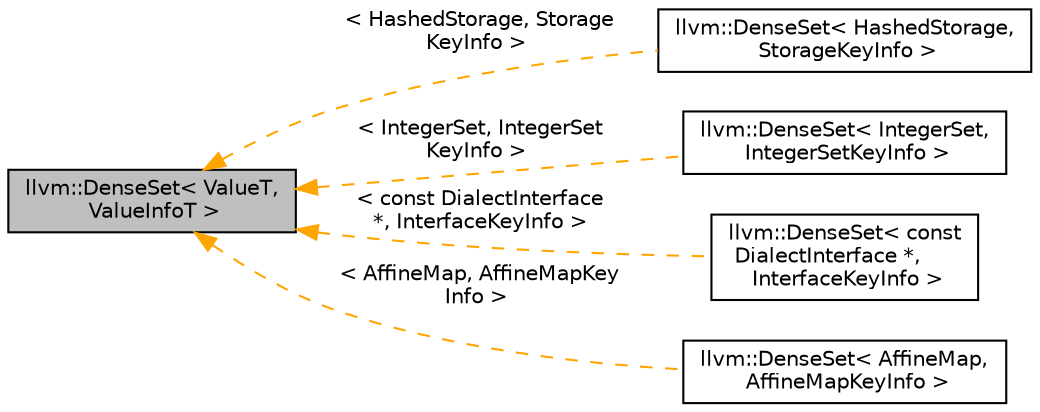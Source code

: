 digraph "llvm::DenseSet&lt; ValueT, ValueInfoT &gt;"
{
  bgcolor="transparent";
  edge [fontname="Helvetica",fontsize="10",labelfontname="Helvetica",labelfontsize="10"];
  node [fontname="Helvetica",fontsize="10",shape=record];
  rankdir="LR";
  Node0 [label="llvm::DenseSet\< ValueT,\l ValueInfoT \>",height=0.2,width=0.4,color="black", fillcolor="grey75", style="filled", fontcolor="black"];
  Node0 -> Node1 [dir="back",color="orange",fontsize="10",style="dashed",label=" \< HashedStorage, Storage\lKeyInfo \>" ,fontname="Helvetica"];
  Node1 [label="llvm::DenseSet\< HashedStorage,\l StorageKeyInfo \>",height=0.2,width=0.4,color="black",URL="$classllvm_1_1DenseSet.html"];
  Node0 -> Node2 [dir="back",color="orange",fontsize="10",style="dashed",label=" \< IntegerSet, IntegerSet\lKeyInfo \>" ,fontname="Helvetica"];
  Node2 [label="llvm::DenseSet\< IntegerSet,\l IntegerSetKeyInfo \>",height=0.2,width=0.4,color="black",URL="$classllvm_1_1DenseSet.html"];
  Node0 -> Node3 [dir="back",color="orange",fontsize="10",style="dashed",label=" \< const DialectInterface\l *, InterfaceKeyInfo \>" ,fontname="Helvetica"];
  Node3 [label="llvm::DenseSet\< const\l DialectInterface *,\l InterfaceKeyInfo \>",height=0.2,width=0.4,color="black",URL="$classllvm_1_1DenseSet.html"];
  Node0 -> Node4 [dir="back",color="orange",fontsize="10",style="dashed",label=" \< AffineMap, AffineMapKey\lInfo \>" ,fontname="Helvetica"];
  Node4 [label="llvm::DenseSet\< AffineMap,\l AffineMapKeyInfo \>",height=0.2,width=0.4,color="black",URL="$classllvm_1_1DenseSet.html"];
}
